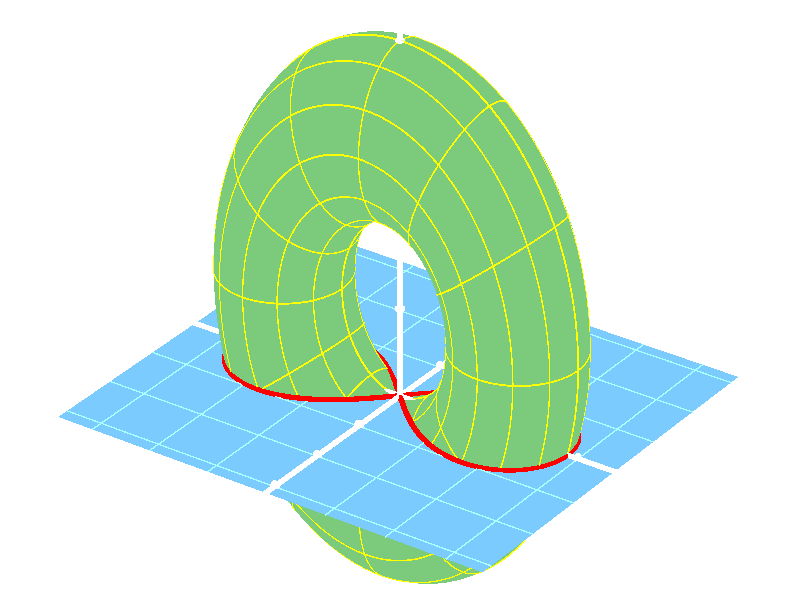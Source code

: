 //
// kegelpara.pov
//
// (c) 2022 Prof Dr Andreas Müller, OST Ostschweizer Fachhochschule
//
#version 3.7;
#include "colors.inc"

#declare O = <0,0,0>;

global_settings {
        assumed_gamma 1
}

#declare imagescale = 0.060;

camera {
        location <28, 20, -40>
        look_at <0, 0.55, 0>
        right (16/9) * x * imagescale
        up y * imagescale
}

light_source {
        <30, 10, -40> color White
        area_light <1,0,0> <0,0,1>, 10, 10
        adaptive 1
        jitter
}

sky_sphere {
        pigment {
                color rgb<1,1,1>
        }
}


//
// draw an arrow from <from> to <to> with thickness <arrowthickness> with
// color <c>
//
#macro arrow(from, to, arrowthickness, c)
#declare arrowdirection = vnormalize(to - from);
#declare arrowlength = vlength(to - from);
union {
	sphere {
		from, 1.1 * arrowthickness
	}
	cylinder {
		from,
		from + (arrowlength - 5 * arrowthickness) * arrowdirection,
		arrowthickness
	}
	cone {
		from + (arrowlength - 5 * arrowthickness) * arrowdirection,
		2 * arrowthickness,
		to,
		0
	}
	pigment {
		color c
	}
	finish {
		specular 0.9
		metallic
	}
}
#end


#macro Ticks(tl, tr) 
union {
	#declare s = 1;
	#while (s <= 3.1)
		cylinder { <-0.5*s-tl, 0, 0>, <-0.5*s+tl, 0, 0>, tr }
		cylinder { < 0.5*s-tl, 0, 0>, < 0.5*s+tl, 0, 0>, tr }
		#declare s = s + 1;
	#end

	#declare s = 1;
	#while (s <= 4.1)
		cylinder { <0, 0.5*s-tl, 0>, <0, 0.5*s+tl, 0>, tr }
		#declare s = s + 1;
	#end
	#declare s = 1;
	#while (s <= 2.1)
		cylinder { <0,-0.5*s-tl, 0>, <0,-0.5*s+tl, 0>, tr }
		#declare s = s + 1;
	#end

	#declare s = 1;
	#while (s <= 4)
		cylinder { <0, 0,  0.5*s-tl>, <0, 0,  0.5*s+tl>, tr }
		#declare s = s + 1;
	#end
	#declare s = 1;
	#while (s <= 3)
		cylinder { <0, 0, -0.5*s-tl>, <0, 0, -0.5*s+tl>, tr }
		#declare s = s + 1;
	#end

	pigment {
		color White
	}
	finish {
		specular 0.9
		metallic
	}
}
#end

#declare epsilon = 0.001;
#declare l = 1.5;

#declare a = sqrt(2);
#macro G2(phi,sg)
	a * sqrt(cos(2*phi)) * < sg * cos(phi), 0, sin(phi)>
#end

#macro Lemniskate(s, farbe)
union {
	#declare phi = -pi / 4;
	#declare phimax = pi / 4;
	#declare phisteps = 100;
	#declare phistep = phimax / phisteps;
	#while (phi < phimax - phistep/2)
		sphere { G2(phi,1), s }
		cylinder { G2(phi,1), G2(phi+phistep,1), s }
		sphere { G2(phi,-1), s }
		cylinder { G2(phi,-1), G2(phi+phistep,-1), s }
		#declare phi = phi + phistep;
	#end
	pigment {
		color farbe
	}
	finish {
		specular 0.9
		metallic
	}
}
#end

#macro Projektion(s, farbe)
union {
	#declare phistep = pi / 16;
	#declare phi = -pi / 4 + phistep;
	#declare phimax = pi / 4;
	#while (phi < phimax - phistep/2)
		cylinder { G(phi,  1), G2(phi,  1), s }
		cylinder { G(phi, -1), G2(phi, -1), s }
		#declare phi = phi + phistep;
	#end
	pigment {
		color farbe
	}
	finish {
		specular 0.9
		metallic
	}
}
#end

#macro Ebene(l, b, farbe)
mesh {
	triangle { <-l, 0, -b>, < l, 0, -b>, < l, 0,  b> }
	triangle { <-l, 0, -b>, < l, 0,  b>, <-l, 0,  b> }
	pigment {
		color farbe
	}
	finish {
		specular 0.9
		metallic
	}
}
#end

#macro Ebenengitter(l, b, s, r, farbe)
union {
	#declare lmax = floor(l / s);
	#declare ll = -lmax;
	#while (ll <= lmax)
		cylinder { <ll * s, 0, -b>, <ll * s, 0, b>, r }
		#declare ll = ll + 1;
	#end
	#declare bmax = floor(b / s);
	#declare bb = -bmax;
	#while (bb <= bmax)
		cylinder { <-l, 0, bb * s>, <l, 0, bb * s>, r }
		#declare bb = bb + 1;
	#end
	pigment {
		color farbe
	}
	finish {
		specular 0.9
		metallic
	}
}
#end

#declare b = 0.5;
#macro T(phi, theta)
	b * < (2 + cos(theta)) * cos(phi), (2 + cos(theta)) * sin(phi) + 1, sin(theta) >
#end

#macro breitenkreis(theta, r)
	#declare phi = 0;
	#declare phimax = 2 * pi;
	#declare phisteps = 200;
	#declare phistep = phimax / phisteps;
	#while (phi < phimax - phistep/2)
		cylinder { T(phi, theta), T(phi + phistep, theta), r }
		sphere { T(phi, theta), r }
		#declare phi = phi + phistep;
	#end
#end

#macro laengenkreis(phi, r)
	#declare theta = 0;
	#declare thetamax = 2 * pi;
	#declare thetasteps = 200;
	#declare thetastep = thetamax / thetasteps;
	#while (theta < thetamax - thetastep/2)
		cylinder { T(phi, theta), T(phi, theta + thetastep), r }
		sphere { T(phi, theta), r }
		#declare theta = theta + thetastep;
	#end
#end

#macro Torusgitter(farbe, r)
union {
	#declare phi = 0;
	#declare phimax = 2 * pi;
	#declare phistep = pi / 6;
	#while (phi < phimax - phistep/2)
		laengenkreis(phi, r)
		#declare phi = phi + phistep;
	#end
	#declare thetamax = pi;
	#declare thetastep = pi / 6;
	#declare theta = thetastep;
	#while (theta < thetamax - thetastep/2)
		breitenkreis(theta, r)
		breitenkreis(thetamax + theta, r)
		#declare theta = theta + thetastep;
	#end
	breitenkreis(0, 1.5 * r)
	breitenkreis(pi, 1.5 * r)
	pigment {
		color farbe
	}
	finish {
		specular 0.9
		metallic
	}
}
#end

#macro Torus(farbe)
mesh {
	#declare phi = 0;
	#declare phimax = 2 * pi;
	#declare phisteps = 200;
	#declare phistep = phimax/phisteps;
	#while (phi < phimax - phistep/2)
		#declare theta = 0;
		#declare thetamax = 2 * pi;
		#declare thetasteps = 200;
		#declare thetastep = thetamax / thetasteps;
		#while (theta < thetamax - thetastep/2)
			triangle {
				T(phi,           theta),
				T(phi + phistep, theta),
				T(phi + phistep, theta + thetastep)
			}
			triangle {
				T(phi,           theta),
				T(phi + phistep, theta + thetastep),
				T(phi,           theta + thetastep)
			}
			#declare theta = theta + thetastep;
		#end
		#declare phi = phi + phistep;
	#end
	pigment {
		color farbe
	}
	finish {
		specular 0.9
		metallic
	}
}
#end

#declare torusfarbe = rgbt<0.2,0.6,0.2,0.2>;
#declare ebenenfarbe = rgbt<0.2,0.6,1.0,0.2>;

arrow(<-2,0,0>,<2,0,0>,0.02,White)
arrow(<0,-1.1,0>,<0,2.2,0>,0.02,White)
arrow(<0,0,-1.7>,<0,0,2.4>,0.02,White)
Ticks(0.007,0.036)

Lemniskate(0.02, Red)
Ebene(1.8, 1.6, ebenenfarbe)
Ebenengitter(1.8, 1.6, 0.5, 0.005, rgb<0.4,1,1>)
Torus(torusfarbe)
Torusgitter(Yellow, 0.005)

